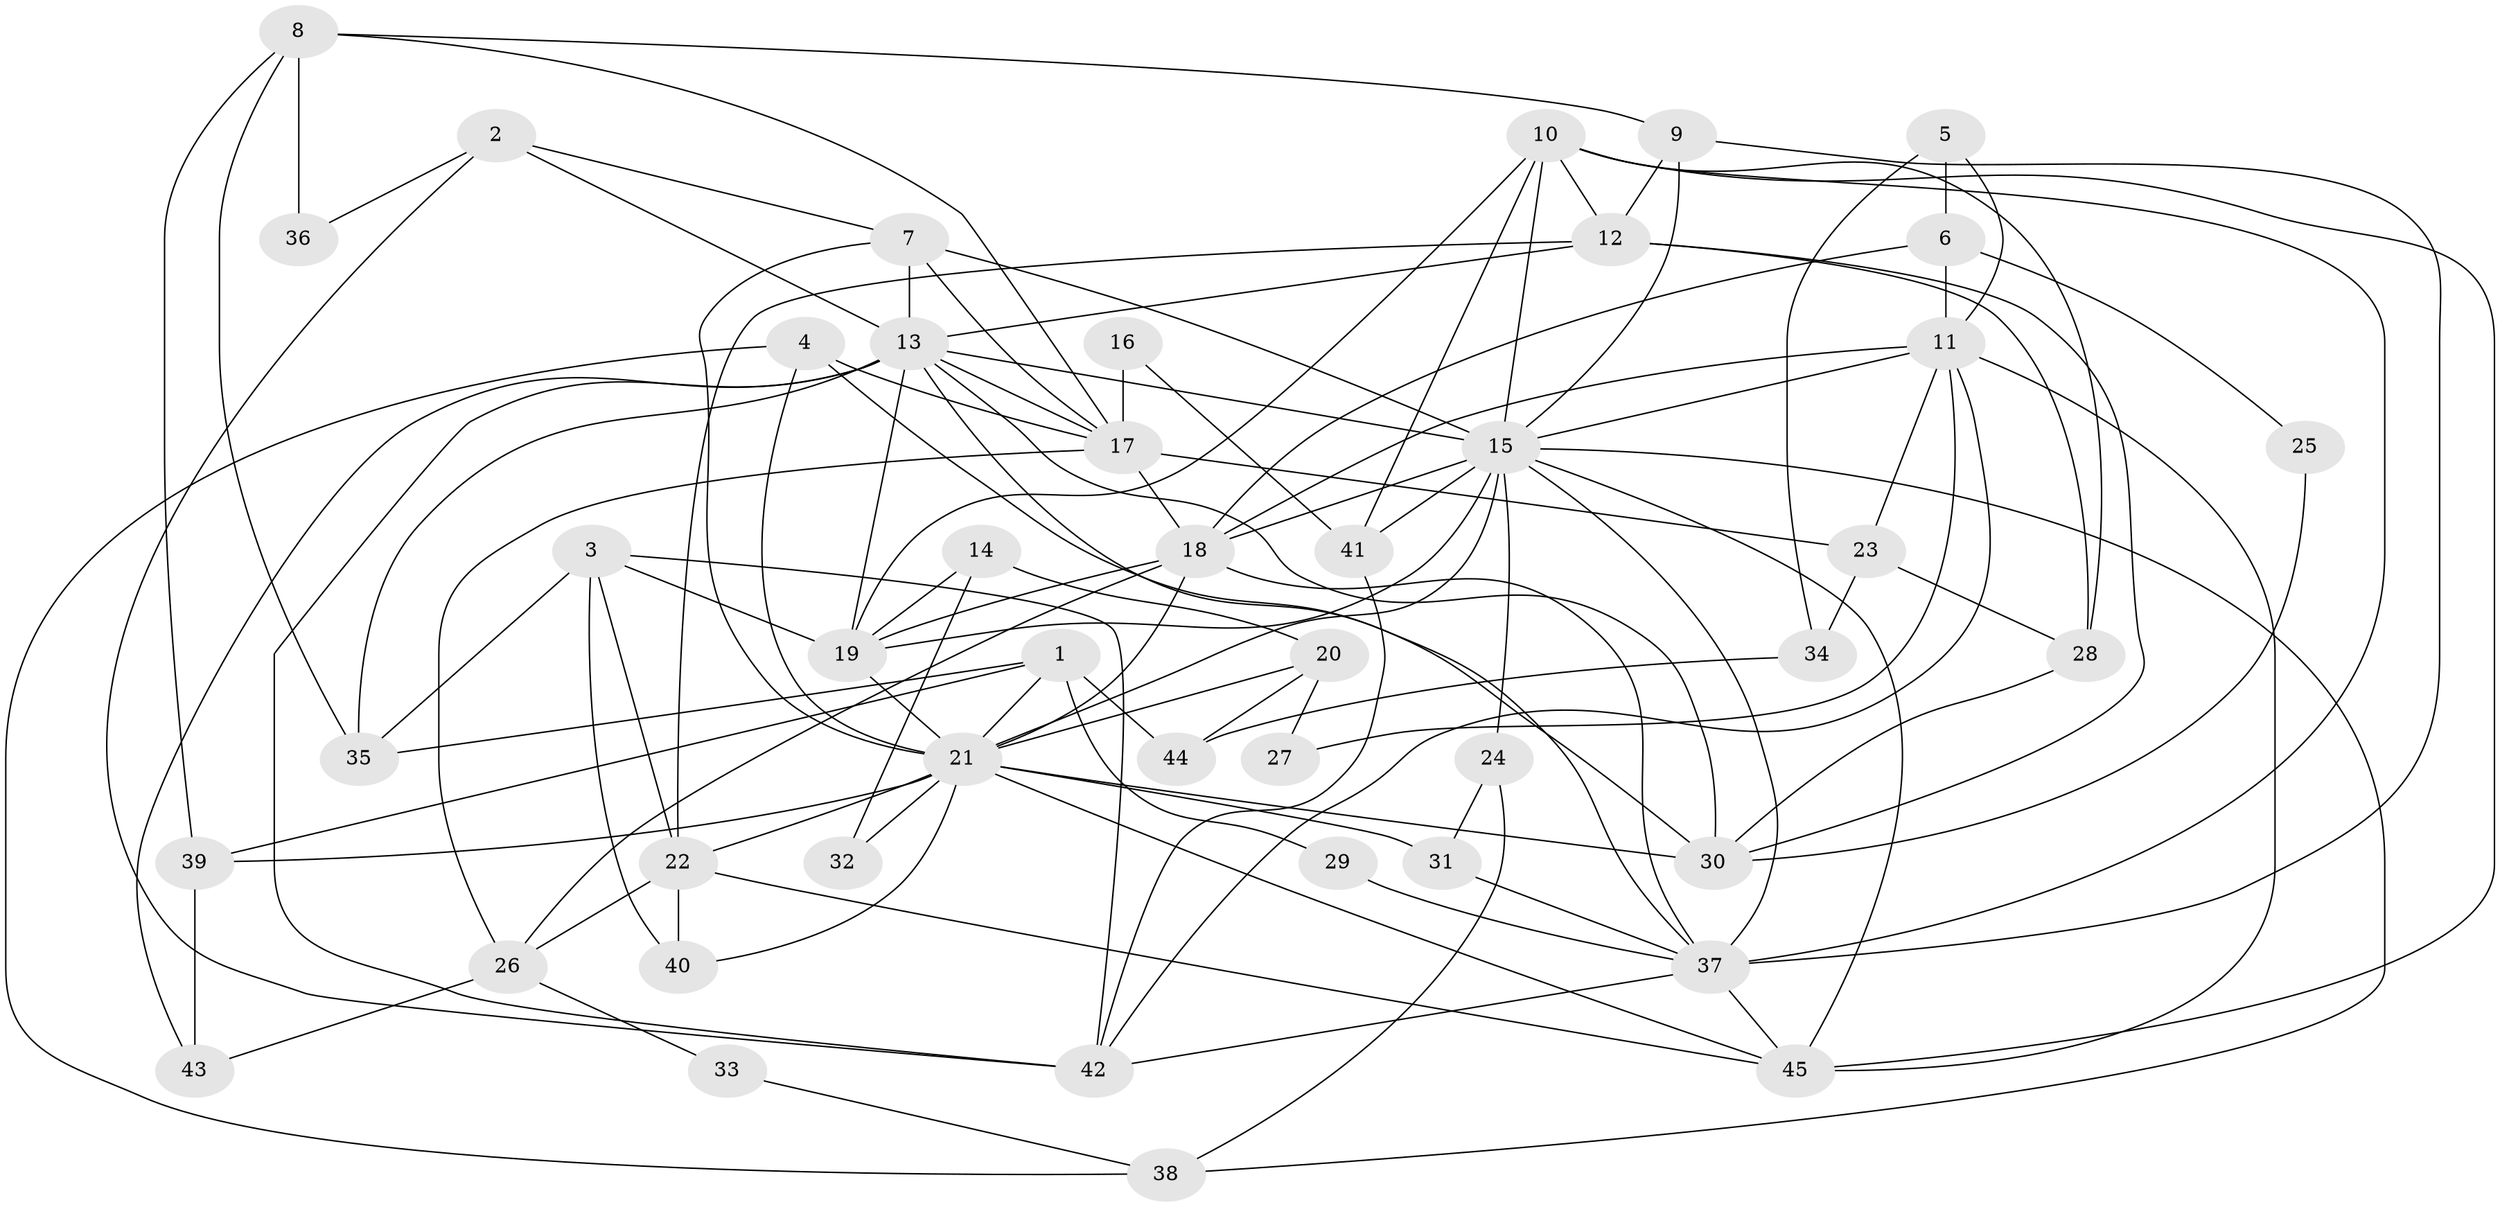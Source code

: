 // original degree distribution, {5: 0.1348314606741573, 4: 0.3707865168539326, 6: 0.10112359550561797, 3: 0.2808988764044944, 2: 0.07865168539325842, 7: 0.033707865168539325}
// Generated by graph-tools (version 1.1) at 2025/36/03/09/25 02:36:23]
// undirected, 45 vertices, 111 edges
graph export_dot {
graph [start="1"]
  node [color=gray90,style=filled];
  1;
  2;
  3;
  4;
  5;
  6;
  7;
  8;
  9;
  10;
  11;
  12;
  13;
  14;
  15;
  16;
  17;
  18;
  19;
  20;
  21;
  22;
  23;
  24;
  25;
  26;
  27;
  28;
  29;
  30;
  31;
  32;
  33;
  34;
  35;
  36;
  37;
  38;
  39;
  40;
  41;
  42;
  43;
  44;
  45;
  1 -- 21 [weight=1.0];
  1 -- 29 [weight=1.0];
  1 -- 35 [weight=1.0];
  1 -- 39 [weight=1.0];
  1 -- 44 [weight=1.0];
  2 -- 7 [weight=1.0];
  2 -- 13 [weight=1.0];
  2 -- 36 [weight=1.0];
  2 -- 42 [weight=1.0];
  3 -- 19 [weight=1.0];
  3 -- 22 [weight=2.0];
  3 -- 35 [weight=1.0];
  3 -- 40 [weight=1.0];
  3 -- 42 [weight=1.0];
  4 -- 17 [weight=1.0];
  4 -- 21 [weight=1.0];
  4 -- 30 [weight=1.0];
  4 -- 38 [weight=1.0];
  5 -- 6 [weight=1.0];
  5 -- 11 [weight=1.0];
  5 -- 34 [weight=1.0];
  6 -- 11 [weight=1.0];
  6 -- 18 [weight=1.0];
  6 -- 25 [weight=1.0];
  7 -- 13 [weight=2.0];
  7 -- 15 [weight=2.0];
  7 -- 17 [weight=1.0];
  7 -- 21 [weight=1.0];
  8 -- 9 [weight=1.0];
  8 -- 17 [weight=1.0];
  8 -- 35 [weight=1.0];
  8 -- 36 [weight=1.0];
  8 -- 39 [weight=1.0];
  9 -- 12 [weight=1.0];
  9 -- 15 [weight=1.0];
  9 -- 37 [weight=1.0];
  10 -- 12 [weight=1.0];
  10 -- 15 [weight=1.0];
  10 -- 19 [weight=2.0];
  10 -- 28 [weight=1.0];
  10 -- 37 [weight=1.0];
  10 -- 41 [weight=1.0];
  10 -- 45 [weight=1.0];
  11 -- 15 [weight=1.0];
  11 -- 18 [weight=1.0];
  11 -- 23 [weight=1.0];
  11 -- 27 [weight=1.0];
  11 -- 42 [weight=1.0];
  11 -- 45 [weight=1.0];
  12 -- 13 [weight=1.0];
  12 -- 22 [weight=1.0];
  12 -- 28 [weight=1.0];
  12 -- 30 [weight=1.0];
  13 -- 15 [weight=3.0];
  13 -- 17 [weight=1.0];
  13 -- 19 [weight=1.0];
  13 -- 30 [weight=1.0];
  13 -- 35 [weight=1.0];
  13 -- 37 [weight=1.0];
  13 -- 42 [weight=2.0];
  13 -- 43 [weight=1.0];
  14 -- 19 [weight=1.0];
  14 -- 20 [weight=1.0];
  14 -- 32 [weight=1.0];
  15 -- 18 [weight=1.0];
  15 -- 19 [weight=2.0];
  15 -- 21 [weight=2.0];
  15 -- 24 [weight=1.0];
  15 -- 37 [weight=3.0];
  15 -- 38 [weight=1.0];
  15 -- 41 [weight=1.0];
  15 -- 45 [weight=1.0];
  16 -- 17 [weight=2.0];
  16 -- 41 [weight=1.0];
  17 -- 18 [weight=1.0];
  17 -- 23 [weight=2.0];
  17 -- 26 [weight=2.0];
  18 -- 19 [weight=1.0];
  18 -- 21 [weight=1.0];
  18 -- 26 [weight=1.0];
  18 -- 37 [weight=2.0];
  19 -- 21 [weight=1.0];
  20 -- 21 [weight=1.0];
  20 -- 27 [weight=1.0];
  20 -- 44 [weight=1.0];
  21 -- 22 [weight=1.0];
  21 -- 30 [weight=1.0];
  21 -- 31 [weight=1.0];
  21 -- 32 [weight=1.0];
  21 -- 39 [weight=1.0];
  21 -- 40 [weight=1.0];
  21 -- 45 [weight=1.0];
  22 -- 26 [weight=1.0];
  22 -- 40 [weight=1.0];
  22 -- 45 [weight=1.0];
  23 -- 28 [weight=1.0];
  23 -- 34 [weight=1.0];
  24 -- 31 [weight=1.0];
  24 -- 38 [weight=1.0];
  25 -- 30 [weight=1.0];
  26 -- 33 [weight=1.0];
  26 -- 43 [weight=1.0];
  28 -- 30 [weight=1.0];
  29 -- 37 [weight=1.0];
  31 -- 37 [weight=1.0];
  33 -- 38 [weight=1.0];
  34 -- 44 [weight=1.0];
  37 -- 42 [weight=1.0];
  37 -- 45 [weight=1.0];
  39 -- 43 [weight=1.0];
  41 -- 42 [weight=1.0];
}
